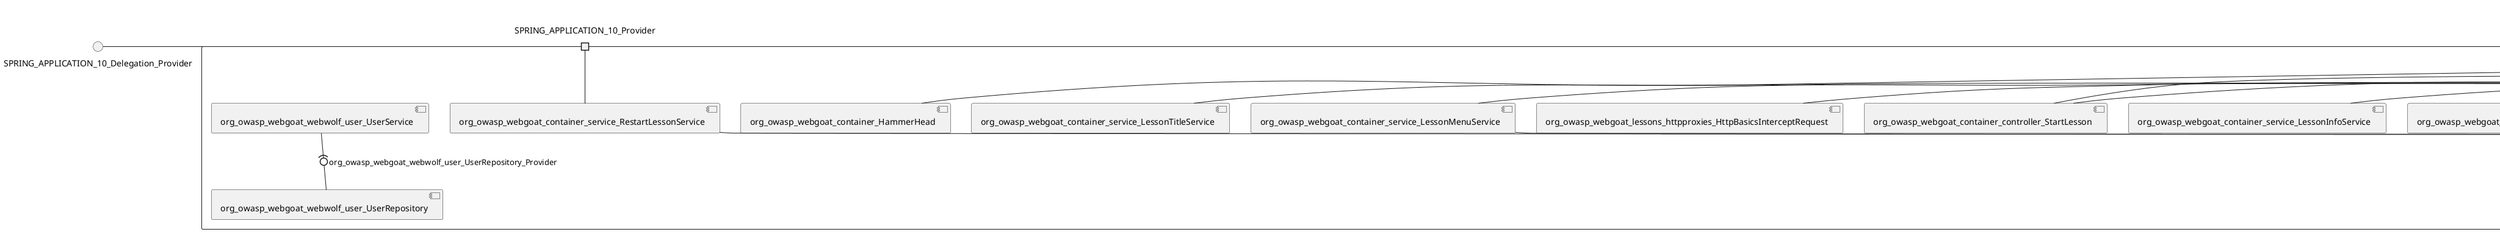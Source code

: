 @startuml
skinparam fixCircleLabelOverlapping true
skinparam componentStyle uml2
() SPRING_APPLICATION_10_Delegation_Provider
() SPRING_APPLICATION_11_Delegation_Provider
() SPRING_APPLICATION_12_Delegation_Provider
() SPRING_APPLICATION_13_Delegation_Provider
() SPRING_APPLICATION_14_Delegation_Provider
() SPRING_APPLICATION_15_Delegation_Provider
() SPRING_APPLICATION_16_Delegation_Provider
() SPRING_APPLICATION_2_Delegation_Provider
() SPRING_APPLICATION_3_Delegation_Provider
() SPRING_APPLICATION_4_Delegation_Provider
() SPRING_APPLICATION_5_Delegation_Provider
() SPRING_APPLICATION_6_Delegation_Provider
() SPRING_APPLICATION_7_Delegation_Provider
() SPRING_APPLICATION_8_Delegation_Provider
() SPRING_APPLICATION_9_Delegation_Provider
() SPRING_APPLICATION_BypassRestrictions_FieldRestrictions_POST_Delegation_Provider
() SPRING_APPLICATION_BypassRestrictions_frontendValidation_POST_Delegation_Provider
() SPRING_APPLICATION_ChromeDevTools_dummy_POST_Delegation_Provider
() SPRING_APPLICATION_ChromeDevTools_network_POST_Delegation_Provider
() SPRING_APPLICATION_CrossSiteScriptingStored_stored_xss_POST_Delegation_Provider
() SPRING_APPLICATION_CrossSiteScriptingStored_stored_xss_follow_up_POST_Delegation_Provider
() SPRING_APPLICATION_CrossSiteScripting_attack1_POST_Delegation_Provider
() SPRING_APPLICATION_CrossSiteScripting_attack3_POST_Delegation_Provider
() SPRING_APPLICATION_CrossSiteScripting_attack4_POST_Delegation_Provider
() SPRING_APPLICATION_CrossSiteScripting_attack5a_GET_Delegation_Provider
() SPRING_APPLICATION_CrossSiteScripting_attack6a_POST_Delegation_Provider
() SPRING_APPLICATION_CrossSiteScripting_dom_follow_up_POST_Delegation_Provider
() SPRING_APPLICATION_CrossSiteScripting_phone_home_xss_POST_Delegation_Provider
() SPRING_APPLICATION_CrossSiteScripting_quiz_GET_POST_Delegation_Provider
() SPRING_APPLICATION_Delegation_Provider
() SPRING_APPLICATION_GET_10_Delegation_Provider
() SPRING_APPLICATION_GET_11_Delegation_Provider
() SPRING_APPLICATION_GET_2_Delegation_Provider
() SPRING_APPLICATION_GET_3_Delegation_Provider
() SPRING_APPLICATION_GET_4_Delegation_Provider
() SPRING_APPLICATION_GET_5_Delegation_Provider
() SPRING_APPLICATION_GET_6_Delegation_Provider
() SPRING_APPLICATION_GET_7_Delegation_Provider
() SPRING_APPLICATION_GET_8_Delegation_Provider
() SPRING_APPLICATION_GET_9_Delegation_Provider
() SPRING_APPLICATION_GET_Delegation_Provider
() SPRING_APPLICATION_HtmlTampering_task_POST_Delegation_Provider
() SPRING_APPLICATION_HttpBasics_attack1_POST_Delegation_Provider
() SPRING_APPLICATION_HttpBasics_attack2_POST_Delegation_Provider
() SPRING_APPLICATION_IDOR_diff_attributes_POST_Delegation_Provider
() SPRING_APPLICATION_IDOR_login_POST_Delegation_Provider
() SPRING_APPLICATION_IDOR_profile_alt_path_POST_Delegation_Provider
() SPRING_APPLICATION_InsecureDeserialization_task_POST_Delegation_Provider
() SPRING_APPLICATION_InsecureLogin_Delegation_Provider
() SPRING_APPLICATION_JWT_decode_POST_Delegation_Provider
() SPRING_APPLICATION_JWT_jku_Delegation_Provider
() SPRING_APPLICATION_JWT_kid_Delegation_Provider
() SPRING_APPLICATION_JWT_quiz_GET_POST_Delegation_Provider
() SPRING_APPLICATION_JWT_refresh_Delegation_Provider
() SPRING_APPLICATION_JWT_secret_POST_Delegation_Provider
() SPRING_APPLICATION_JWT_votings_Delegation_Provider
() SPRING_APPLICATION_LogSpoofing_log_bleeding_POST_Delegation_Provider
() SPRING_APPLICATION_LogSpoofing_log_spoofing_POST_Delegation_Provider
() SPRING_APPLICATION_POST_10_Delegation_Provider
() SPRING_APPLICATION_POST_11_Delegation_Provider
() SPRING_APPLICATION_POST_12_Delegation_Provider
() SPRING_APPLICATION_POST_13_Delegation_Provider
() SPRING_APPLICATION_POST_14_Delegation_Provider
() SPRING_APPLICATION_POST_15_Delegation_Provider
() SPRING_APPLICATION_POST_16_Delegation_Provider
() SPRING_APPLICATION_POST_17_Delegation_Provider
() SPRING_APPLICATION_POST_18_Delegation_Provider
() SPRING_APPLICATION_POST_2_Delegation_Provider
() SPRING_APPLICATION_POST_3_Delegation_Provider
() SPRING_APPLICATION_POST_4_Delegation_Provider
() SPRING_APPLICATION_POST_5_Delegation_Provider
() SPRING_APPLICATION_POST_6_Delegation_Provider
() SPRING_APPLICATION_POST_7_Delegation_Provider
() SPRING_APPLICATION_POST_8_Delegation_Provider
() SPRING_APPLICATION_POST_9_Delegation_Provider
() SPRING_APPLICATION_POST_Delegation_Provider
() SPRING_APPLICATION_PUT_Delegation_Provider
() SPRING_APPLICATION_PasswordReset_ForgotPassword_create_password_reset_link_POST_Delegation_Provider
() SPRING_APPLICATION_PasswordReset_SecurityQuestions_POST_Delegation_Provider
() SPRING_APPLICATION_PasswordReset_reset_Delegation_Provider
() SPRING_APPLICATION_PasswordReset_simple_mail_reset_POST_Delegation_Provider
() SPRING_APPLICATION_PathTraversal_profile_picture_GET_Delegation_Provider
() SPRING_APPLICATION_PathTraversal_profile_picture_fix_GET_Delegation_Provider
() SPRING_APPLICATION_PathTraversal_profile_upload_POST_Delegation_Provider
() SPRING_APPLICATION_PathTraversal_profile_upload_fix_POST_Delegation_Provider
() SPRING_APPLICATION_PathTraversal_profile_upload_remove_user_input_POST_Delegation_Provider
() SPRING_APPLICATION_PathTraversal_random_POST_Delegation_Provider
() SPRING_APPLICATION_PathTraversal_random_picture_GET_Delegation_Provider
() SPRING_APPLICATION_PathTraversal_zip_slip_Delegation_Provider
() SPRING_APPLICATION_SSRF_task1_POST_Delegation_Provider
() SPRING_APPLICATION_SSRF_task2_POST_Delegation_Provider
() SPRING_APPLICATION_SecurePasswords_assignment_POST_Delegation_Provider
() SPRING_APPLICATION_SqlInjectionAdvanced_attack6a_POST_Delegation_Provider
() SPRING_APPLICATION_SqlInjectionAdvanced_attack6b_POST_Delegation_Provider
() SPRING_APPLICATION_SqlInjectionAdvanced_challenge_Login_POST_Delegation_Provider
() SPRING_APPLICATION_SqlInjectionAdvanced_challenge_PUT_Delegation_Provider
() SPRING_APPLICATION_SqlInjectionAdvanced_quiz_GET_POST_Delegation_Provider
() SPRING_APPLICATION_SqlInjectionMitigations_attack10a_POST_Delegation_Provider
() SPRING_APPLICATION_SqlInjectionMitigations_attack10b_POST_Delegation_Provider
() SPRING_APPLICATION_SqlInjectionMitigations_attack12a_POST_Delegation_Provider
() SPRING_APPLICATION_SqlInjectionMitigations_servers_GET_Delegation_Provider
() SPRING_APPLICATION_SqlInjection_assignment5a_POST_Delegation_Provider
() SPRING_APPLICATION_SqlInjection_assignment5b_POST_Delegation_Provider
() SPRING_APPLICATION_SqlInjection_attack10_POST_Delegation_Provider
() SPRING_APPLICATION_SqlInjection_attack2_POST_Delegation_Provider
() SPRING_APPLICATION_SqlInjection_attack3_POST_Delegation_Provider
() SPRING_APPLICATION_SqlInjection_attack4_POST_Delegation_Provider
() SPRING_APPLICATION_SqlInjection_attack5_POST_Delegation_Provider
() SPRING_APPLICATION_SqlInjection_attack8_POST_Delegation_Provider
() SPRING_APPLICATION_SqlInjection_attack9_POST_Delegation_Provider
() SPRING_APPLICATION_SqlOnlyInputValidationOnKeywords_attack_POST_Delegation_Provider
() SPRING_APPLICATION_SqlOnlyInputValidation_attack_POST_Delegation_Provider
() SPRING_APPLICATION_VulnerableComponents_attack1_POST_Delegation_Provider
() SPRING_APPLICATION_WebWolf_GET_Delegation_Provider
() SPRING_APPLICATION_WebWolf_landing_Delegation_Provider
() SPRING_APPLICATION_WebWolf_mail_Delegation_Provider
() SPRING_APPLICATION_challenge_1_POST_Delegation_Provider
() SPRING_APPLICATION_challenge_5_POST_Delegation_Provider
() SPRING_APPLICATION_challenge_7_Delegation_Provider
() SPRING_APPLICATION_challenge_8_Delegation_Provider
() SPRING_APPLICATION_challenge_logo_Delegation_Provider
() SPRING_APPLICATION_cia_quiz_GET_POST_Delegation_Provider
() SPRING_APPLICATION_clientSideFiltering_attack1_POST_Delegation_Provider
() SPRING_APPLICATION_clientSideFiltering_challenge_store_coupons_GET_Delegation_Provider
() SPRING_APPLICATION_clientSideFiltering_getItForFree_POST_Delegation_Provider
() SPRING_APPLICATION_clientSideFiltering_salaries_GET_Delegation_Provider
() SPRING_APPLICATION_crypto_encoding_basic_auth_POST_Delegation_Provider
() SPRING_APPLICATION_crypto_encoding_xor_POST_Delegation_Provider
() SPRING_APPLICATION_crypto_hashing_POST_Delegation_Provider
() SPRING_APPLICATION_crypto_secure_defaults_POST_Delegation_Provider
() SPRING_APPLICATION_crypto_signing_verify_POST_Delegation_Provider
() SPRING_APPLICATION_csrf_feedback_message_POST_Delegation_Provider
() SPRING_APPLICATION_csrf_review_POST_Delegation_Provider
() SPRING_APPLICATION_files_GET_Delegation_Provider
() SPRING_APPLICATION_fileupload_POST_Delegation_Provider
() SPRING_APPLICATION_jwt_Delegation_Provider
() SPRING_APPLICATION_landing_Delegation_Provider
() SPRING_APPLICATION_lesson_template_Delegation_Provider
() SPRING_APPLICATION_login_oauth_mvc_GET_Delegation_Provider
() SPRING_APPLICATION_mail_DELETE_GET_POST_Delegation_Provider
() SPRING_APPLICATION_register_mvc_POST_Delegation_Provider
() SPRING_APPLICATION_registration_GET_Delegation_Provider
() SPRING_APPLICATION_requests_GET_Delegation_Provider
() SPRING_APPLICATION_scoreboard_data_GET_Delegation_Provider
() SPRING_APPLICATION_server_directory_GET_Delegation_Provider
() SPRING_APPLICATION_service_debug_labels_mvc_Delegation_Provider
() SPRING_APPLICATION_service_lessonoverview_mvc_Delegation_Provider
() SPRING_APPLICATION_xxe_comments_GET_Delegation_Provider
rectangle System {
[org_owasp_webgoat_container_HammerHead] [[webgoat-webgoat.repository#_HJE6WAEXEe-o2Id5Z374_Q]]
[org_owasp_webgoat_container_WebWolfRedirect] [[webgoat-webgoat.repository#_HJE6WAEXEe-o2Id5Z374_Q]]
[org_owasp_webgoat_container_controller_StartLesson] [[webgoat-webgoat.repository#_HJE6WAEXEe-o2Id5Z374_Q]]
[org_owasp_webgoat_container_controller_Welcome] [[webgoat-webgoat.repository#_HJE6WAEXEe-o2Id5Z374_Q]]
[org_owasp_webgoat_container_i18n_PluginMessages_Provider] [[webgoat-webgoat.repository#_HJE6WAEXEe-o2Id5Z374_Q]]
[org_owasp_webgoat_container_service_EnvironmentService] [[webgoat-webgoat.repository#_HJE6WAEXEe-o2Id5Z374_Q]]
[org_owasp_webgoat_container_service_HintService] [[webgoat-webgoat.repository#_HJE6WAEXEe-o2Id5Z374_Q]]
[org_owasp_webgoat_container_service_LabelDebugService] [[webgoat-webgoat.repository#_HJE6WAEXEe-o2Id5Z374_Q]]
[org_owasp_webgoat_container_service_LabelService] [[webgoat-webgoat.repository#_HJE6WAEXEe-o2Id5Z374_Q]]
[org_owasp_webgoat_container_service_LessonInfoService] [[webgoat-webgoat.repository#_HJE6WAEXEe-o2Id5Z374_Q]]
[org_owasp_webgoat_container_service_LessonMenuService] [[webgoat-webgoat.repository#_HJE6WAEXEe-o2Id5Z374_Q]]
[org_owasp_webgoat_container_service_LessonProgressService] [[webgoat-webgoat.repository#_HJE6WAEXEe-o2Id5Z374_Q]]
[org_owasp_webgoat_container_service_LessonTitleService] [[webgoat-webgoat.repository#_HJE6WAEXEe-o2Id5Z374_Q]]
[org_owasp_webgoat_container_service_ReportCardService] [[webgoat-webgoat.repository#_HJE6WAEXEe-o2Id5Z374_Q]]
[org_owasp_webgoat_container_service_RestartLessonService] [[webgoat-webgoat.repository#_HJE6WAEXEe-o2Id5Z374_Q]]
[org_owasp_webgoat_container_service_SessionService] [[webgoat-webgoat.repository#_HJE6WAEXEe-o2Id5Z374_Q]]
[org_owasp_webgoat_container_session_UserSessionData_Provider] [[webgoat-webgoat.repository#_HJE6WAEXEe-o2Id5Z374_Q]]
[org_owasp_webgoat_container_session_WebSession_Provider] [[webgoat-webgoat.repository#_HJE6WAEXEe-o2Id5Z374_Q]]
[org_owasp_webgoat_container_users_RegistrationController] [[webgoat-webgoat.repository#_HJE6WAEXEe-o2Id5Z374_Q]]
[org_owasp_webgoat_container_users_Scoreboard] [[webgoat-webgoat.repository#_HJE6WAEXEe-o2Id5Z374_Q]]
[org_owasp_webgoat_container_users_UserRepository] [[webgoat-webgoat.repository#_HJE6WAEXEe-o2Id5Z374_Q]]
[org_owasp_webgoat_container_users_UserService] [[webgoat-webgoat.repository#_HJE6WAEXEe-o2Id5Z374_Q]]
[org_owasp_webgoat_container_users_UserTrackerRepository] [[webgoat-webgoat.repository#_HJE6WAEXEe-o2Id5Z374_Q]]
[org_owasp_webgoat_lessons_authbypass_VerifyAccount] [[webgoat-webgoat.repository#_HJE6WAEXEe-o2Id5Z374_Q]]
[org_owasp_webgoat_lessons_bypassrestrictions_BypassRestrictionsFieldRestrictions] [[webgoat-webgoat.repository#_HJE6WAEXEe-o2Id5Z374_Q]]
[org_owasp_webgoat_lessons_bypassrestrictions_BypassRestrictionsFrontendValidation] [[webgoat-webgoat.repository#_HJE6WAEXEe-o2Id5Z374_Q]]
[org_owasp_webgoat_lessons_challenges_FlagController] [[webgoat-webgoat.repository#_HJE6WAEXEe-o2Id5Z374_Q]]
[org_owasp_webgoat_lessons_challenges_challenge1_Assignment1] [[webgoat-webgoat.repository#_HJE6WAEXEe-o2Id5Z374_Q]]
[org_owasp_webgoat_lessons_challenges_challenge1_ImageServlet] [[webgoat-webgoat.repository#_HJE6WAEXEe-o2Id5Z374_Q]]
[org_owasp_webgoat_lessons_challenges_challenge5_Assignment5] [[webgoat-webgoat.repository#_HJE6WAEXEe-o2Id5Z374_Q]]
[org_owasp_webgoat_lessons_challenges_challenge7_Assignment7] [[webgoat-webgoat.repository#_HJE6WAEXEe-o2Id5Z374_Q]]
[org_owasp_webgoat_lessons_challenges_challenge8_Assignment8] [[webgoat-webgoat.repository#_HJE6WAEXEe-o2Id5Z374_Q]]
[org_owasp_webgoat_lessons_chromedevtools_NetworkDummy] [[webgoat-webgoat.repository#_HJE6WAEXEe-o2Id5Z374_Q]]
[org_owasp_webgoat_lessons_chromedevtools_NetworkLesson] [[webgoat-webgoat.repository#_HJE6WAEXEe-o2Id5Z374_Q]]
[org_owasp_webgoat_lessons_cia_CIAQuiz] [[webgoat-webgoat.repository#_HJE6WAEXEe-o2Id5Z374_Q]]
[org_owasp_webgoat_lessons_clientsidefiltering_ClientSideFilteringAssignment] [[webgoat-webgoat.repository#_HJE6WAEXEe-o2Id5Z374_Q]]
[org_owasp_webgoat_lessons_clientsidefiltering_ClientSideFilteringFreeAssignment] [[webgoat-webgoat.repository#_HJE6WAEXEe-o2Id5Z374_Q]]
[org_owasp_webgoat_lessons_clientsidefiltering_Salaries] [[webgoat-webgoat.repository#_HJE6WAEXEe-o2Id5Z374_Q]]
[org_owasp_webgoat_lessons_clientsidefiltering_ShopEndpoint] [[webgoat-webgoat.repository#_HJE6WAEXEe-o2Id5Z374_Q]]
[org_owasp_webgoat_lessons_cryptography_EncodingAssignment] [[webgoat-webgoat.repository#_HJE6WAEXEe-o2Id5Z374_Q]]
[org_owasp_webgoat_lessons_cryptography_HashingAssignment] [[webgoat-webgoat.repository#_HJE6WAEXEe-o2Id5Z374_Q]]
[org_owasp_webgoat_lessons_cryptography_SecureDefaultsAssignment] [[webgoat-webgoat.repository#_HJE6WAEXEe-o2Id5Z374_Q]]
[org_owasp_webgoat_lessons_cryptography_SigningAssignment] [[webgoat-webgoat.repository#_HJE6WAEXEe-o2Id5Z374_Q]]
[org_owasp_webgoat_lessons_cryptography_XOREncodingAssignment] [[webgoat-webgoat.repository#_HJE6WAEXEe-o2Id5Z374_Q]]
[org_owasp_webgoat_lessons_csrf_CSRFConfirmFlag1] [[webgoat-webgoat.repository#_HJE6WAEXEe-o2Id5Z374_Q]]
[org_owasp_webgoat_lessons_csrf_CSRFFeedback] [[webgoat-webgoat.repository#_HJE6WAEXEe-o2Id5Z374_Q]]
[org_owasp_webgoat_lessons_csrf_CSRFGetFlag] [[webgoat-webgoat.repository#_HJE6WAEXEe-o2Id5Z374_Q]]
[org_owasp_webgoat_lessons_csrf_CSRFLogin] [[webgoat-webgoat.repository#_HJE6WAEXEe-o2Id5Z374_Q]]
[org_owasp_webgoat_lessons_csrf_ForgedReviews] [[webgoat-webgoat.repository#_HJE6WAEXEe-o2Id5Z374_Q]]
[org_owasp_webgoat_lessons_csrf_ObjectMapper_Provider] [[webgoat-webgoat.repository#_HJE6WAEXEe-o2Id5Z374_Q]]
[org_owasp_webgoat_lessons_deserialization_InsecureDeserializationTask] [[webgoat-webgoat.repository#_HJE6WAEXEe-o2Id5Z374_Q]]
[org_owasp_webgoat_lessons_hijacksession_HijackSessionAssignment] [[webgoat-webgoat.repository#_HJE6WAEXEe-o2Id5Z374_Q]]
[org_owasp_webgoat_lessons_hijacksession_cas_HijackSessionAuthenticationProvider] [[webgoat-webgoat.repository#_HJE6WAEXEe-o2Id5Z374_Q]]
[org_owasp_webgoat_lessons_htmltampering_HtmlTamperingTask] [[webgoat-webgoat.repository#_HJE6WAEXEe-o2Id5Z374_Q]]
[org_owasp_webgoat_lessons_httpbasics_HttpBasicsLesson] [[webgoat-webgoat.repository#_HJE6WAEXEe-o2Id5Z374_Q]]
[org_owasp_webgoat_lessons_httpbasics_HttpBasicsQuiz] [[webgoat-webgoat.repository#_HJE6WAEXEe-o2Id5Z374_Q]]
[org_owasp_webgoat_lessons_httpproxies_HttpBasicsInterceptRequest] [[webgoat-webgoat.repository#_HJE6WAEXEe-o2Id5Z374_Q]]
[org_owasp_webgoat_lessons_idor_IDORDiffAttributes] [[webgoat-webgoat.repository#_HJE6WAEXEe-o2Id5Z374_Q]]
[org_owasp_webgoat_lessons_idor_IDOREditOtherProfile] [[webgoat-webgoat.repository#_HJE6WAEXEe-o2Id5Z374_Q]]
[org_owasp_webgoat_lessons_idor_IDORLogin] [[webgoat-webgoat.repository#_HJE6WAEXEe-o2Id5Z374_Q]]
[org_owasp_webgoat_lessons_idor_IDORViewOtherProfile] [[webgoat-webgoat.repository#_HJE6WAEXEe-o2Id5Z374_Q]]
[org_owasp_webgoat_lessons_idor_IDORViewOwnProfile] [[webgoat-webgoat.repository#_HJE6WAEXEe-o2Id5Z374_Q]]
[org_owasp_webgoat_lessons_idor_IDORViewOwnProfileAltUrl] [[webgoat-webgoat.repository#_HJE6WAEXEe-o2Id5Z374_Q]]
[org_owasp_webgoat_lessons_insecurelogin_InsecureLoginTask] [[webgoat-webgoat.repository#_HJE6WAEXEe-o2Id5Z374_Q]]
[org_owasp_webgoat_lessons_jwt_JWTDecodeEndpoint] [[webgoat-webgoat.repository#_HJE6WAEXEe-o2Id5Z374_Q]]
[org_owasp_webgoat_lessons_jwt_JWTQuiz] [[webgoat-webgoat.repository#_HJE6WAEXEe-o2Id5Z374_Q]]
[org_owasp_webgoat_lessons_jwt_JWTRefreshEndpoint] [[webgoat-webgoat.repository#_HJE6WAEXEe-o2Id5Z374_Q]]
[org_owasp_webgoat_lessons_jwt_JWTSecretKeyEndpoint] [[webgoat-webgoat.repository#_HJE6WAEXEe-o2Id5Z374_Q]]
[org_owasp_webgoat_lessons_jwt_JWTVotesEndpoint] [[webgoat-webgoat.repository#_HJE6WAEXEe-o2Id5Z374_Q]]
[org_owasp_webgoat_lessons_jwt_claimmisuse_JWTHeaderJKUEndpoint] [[webgoat-webgoat.repository#_HJE6WAEXEe-o2Id5Z374_Q]]
[org_owasp_webgoat_lessons_jwt_claimmisuse_JWTHeaderKIDEndpoint] [[webgoat-webgoat.repository#_HJE6WAEXEe-o2Id5Z374_Q]]
[org_owasp_webgoat_lessons_lessontemplate_SampleAttack] [[webgoat-webgoat.repository#_HJE6WAEXEe-o2Id5Z374_Q]]
[org_owasp_webgoat_lessons_logging_LogBleedingTask] [[webgoat-webgoat.repository#_HJE6WAEXEe-o2Id5Z374_Q]]
[org_owasp_webgoat_lessons_logging_LogSpoofingTask] [[webgoat-webgoat.repository#_HJE6WAEXEe-o2Id5Z374_Q]]
[org_owasp_webgoat_lessons_missingac_MissingFunctionACHiddenMenus] [[webgoat-webgoat.repository#_HJE6WAEXEe-o2Id5Z374_Q]]
[org_owasp_webgoat_lessons_missingac_MissingFunctionACUsers] [[webgoat-webgoat.repository#_HJE6WAEXEe-o2Id5Z374_Q]]
[org_owasp_webgoat_lessons_missingac_MissingFunctionACYourHash] [[webgoat-webgoat.repository#_HJE6WAEXEe-o2Id5Z374_Q]]
[org_owasp_webgoat_lessons_missingac_MissingFunctionACYourHashAdmin] [[webgoat-webgoat.repository#_HJE6WAEXEe-o2Id5Z374_Q]]
[org_owasp_webgoat_lessons_passwordreset_QuestionsAssignment] [[webgoat-webgoat.repository#_HJE6WAEXEe-o2Id5Z374_Q]]
[org_owasp_webgoat_lessons_passwordreset_ResetLinkAssignment] [[webgoat-webgoat.repository#_HJE6WAEXEe-o2Id5Z374_Q]]
[org_owasp_webgoat_lessons_passwordreset_ResetLinkAssignmentForgotPassword] [[webgoat-webgoat.repository#_HJE6WAEXEe-o2Id5Z374_Q]]
[org_owasp_webgoat_lessons_passwordreset_SecurityQuestionAssignment] [[webgoat-webgoat.repository#_HJE6WAEXEe-o2Id5Z374_Q]]
[org_owasp_webgoat_lessons_passwordreset_SimpleMailAssignment] [[webgoat-webgoat.repository#_HJE6WAEXEe-o2Id5Z374_Q]]
[org_owasp_webgoat_lessons_passwordreset_TriedQuestions] [[webgoat-webgoat.repository#_HJE6WAEXEe-o2Id5Z374_Q]]
[org_owasp_webgoat_lessons_pathtraversal_ProfileUpload] [[webgoat-webgoat.repository#_HJE6WAEXEe-o2Id5Z374_Q]]
[org_owasp_webgoat_lessons_pathtraversal_ProfileUploadFix] [[webgoat-webgoat.repository#_HJE6WAEXEe-o2Id5Z374_Q]]
[org_owasp_webgoat_lessons_pathtraversal_ProfileUploadRemoveUserInput] [[webgoat-webgoat.repository#_HJE6WAEXEe-o2Id5Z374_Q]]
[org_owasp_webgoat_lessons_pathtraversal_ProfileUploadRetrieval] [[webgoat-webgoat.repository#_HJE6WAEXEe-o2Id5Z374_Q]]
[org_owasp_webgoat_lessons_pathtraversal_ProfileZipSlip] [[webgoat-webgoat.repository#_HJE6WAEXEe-o2Id5Z374_Q]]
[org_owasp_webgoat_lessons_securepasswords_SecurePasswordsAssignment] [[webgoat-webgoat.repository#_HJE6WAEXEe-o2Id5Z374_Q]]
[org_owasp_webgoat_lessons_spoofcookie_SpoofCookieAssignment] [[webgoat-webgoat.repository#_HJE6WAEXEe-o2Id5Z374_Q]]
[org_owasp_webgoat_lessons_sqlinjection_advanced_SqlInjectionChallenge] [[webgoat-webgoat.repository#_HJE6WAEXEe-o2Id5Z374_Q]]
[org_owasp_webgoat_lessons_sqlinjection_advanced_SqlInjectionChallengeLogin] [[webgoat-webgoat.repository#_HJE6WAEXEe-o2Id5Z374_Q]]
[org_owasp_webgoat_lessons_sqlinjection_advanced_SqlInjectionLesson6a] [[webgoat-webgoat.repository#_HJE6WAEXEe-o2Id5Z374_Q]]
[org_owasp_webgoat_lessons_sqlinjection_advanced_SqlInjectionLesson6b] [[webgoat-webgoat.repository#_HJE6WAEXEe-o2Id5Z374_Q]]
[org_owasp_webgoat_lessons_sqlinjection_advanced_SqlInjectionQuiz] [[webgoat-webgoat.repository#_HJE6WAEXEe-o2Id5Z374_Q]]
[org_owasp_webgoat_lessons_sqlinjection_introduction_SqlInjectionLesson10] [[webgoat-webgoat.repository#_HJE6WAEXEe-o2Id5Z374_Q]]
[org_owasp_webgoat_lessons_sqlinjection_introduction_SqlInjectionLesson2] [[webgoat-webgoat.repository#_HJE6WAEXEe-o2Id5Z374_Q]]
[org_owasp_webgoat_lessons_sqlinjection_introduction_SqlInjectionLesson3] [[webgoat-webgoat.repository#_HJE6WAEXEe-o2Id5Z374_Q]]
[org_owasp_webgoat_lessons_sqlinjection_introduction_SqlInjectionLesson4] [[webgoat-webgoat.repository#_HJE6WAEXEe-o2Id5Z374_Q]]
[org_owasp_webgoat_lessons_sqlinjection_introduction_SqlInjectionLesson5] [[webgoat-webgoat.repository#_HJE6WAEXEe-o2Id5Z374_Q]]
[org_owasp_webgoat_lessons_sqlinjection_introduction_SqlInjectionLesson5a] [[webgoat-webgoat.repository#_HJE6WAEXEe-o2Id5Z374_Q]]
[org_owasp_webgoat_lessons_sqlinjection_introduction_SqlInjectionLesson5b] [[webgoat-webgoat.repository#_HJE6WAEXEe-o2Id5Z374_Q]]
[org_owasp_webgoat_lessons_sqlinjection_introduction_SqlInjectionLesson8] [[webgoat-webgoat.repository#_HJE6WAEXEe-o2Id5Z374_Q]]
[org_owasp_webgoat_lessons_sqlinjection_introduction_SqlInjectionLesson9] [[webgoat-webgoat.repository#_HJE6WAEXEe-o2Id5Z374_Q]]
[org_owasp_webgoat_lessons_sqlinjection_mitigation_Servers] [[webgoat-webgoat.repository#_HJE6WAEXEe-o2Id5Z374_Q]]
[org_owasp_webgoat_lessons_sqlinjection_mitigation_SqlInjectionLesson10a] [[webgoat-webgoat.repository#_HJE6WAEXEe-o2Id5Z374_Q]]
[org_owasp_webgoat_lessons_sqlinjection_mitigation_SqlInjectionLesson10b] [[webgoat-webgoat.repository#_HJE6WAEXEe-o2Id5Z374_Q]]
[org_owasp_webgoat_lessons_sqlinjection_mitigation_SqlInjectionLesson13] [[webgoat-webgoat.repository#_HJE6WAEXEe-o2Id5Z374_Q]]
[org_owasp_webgoat_lessons_sqlinjection_mitigation_SqlOnlyInputValidation] [[webgoat-webgoat.repository#_HJE6WAEXEe-o2Id5Z374_Q]]
[org_owasp_webgoat_lessons_sqlinjection_mitigation_SqlOnlyInputValidationOnKeywords] [[webgoat-webgoat.repository#_HJE6WAEXEe-o2Id5Z374_Q]]
[org_owasp_webgoat_lessons_ssrf_SSRFTask1] [[webgoat-webgoat.repository#_HJE6WAEXEe-o2Id5Z374_Q]]
[org_owasp_webgoat_lessons_ssrf_SSRFTask2] [[webgoat-webgoat.repository#_HJE6WAEXEe-o2Id5Z374_Q]]
[org_owasp_webgoat_lessons_vulnerablecomponents_VulnerableComponentsLesson] [[webgoat-webgoat.repository#_HJE6WAEXEe-o2Id5Z374_Q]]
[org_owasp_webgoat_lessons_webwolfintroduction_LandingAssignment] [[webgoat-webgoat.repository#_HJE6WAEXEe-o2Id5Z374_Q]]
[org_owasp_webgoat_lessons_webwolfintroduction_MailAssignment] [[webgoat-webgoat.repository#_HJE6WAEXEe-o2Id5Z374_Q]]
[org_owasp_webgoat_lessons_xss_CrossSiteScriptingLesson1] [[webgoat-webgoat.repository#_HJE6WAEXEe-o2Id5Z374_Q]]
[org_owasp_webgoat_lessons_xss_CrossSiteScriptingLesson3] [[webgoat-webgoat.repository#_HJE6WAEXEe-o2Id5Z374_Q]]
[org_owasp_webgoat_lessons_xss_CrossSiteScriptingLesson4] [[webgoat-webgoat.repository#_HJE6WAEXEe-o2Id5Z374_Q]]
[org_owasp_webgoat_lessons_xss_CrossSiteScriptingLesson5a] [[webgoat-webgoat.repository#_HJE6WAEXEe-o2Id5Z374_Q]]
[org_owasp_webgoat_lessons_xss_CrossSiteScriptingLesson6a] [[webgoat-webgoat.repository#_HJE6WAEXEe-o2Id5Z374_Q]]
[org_owasp_webgoat_lessons_xss_CrossSiteScriptingQuiz] [[webgoat-webgoat.repository#_HJE6WAEXEe-o2Id5Z374_Q]]
[org_owasp_webgoat_lessons_xss_DOMCrossSiteScripting] [[webgoat-webgoat.repository#_HJE6WAEXEe-o2Id5Z374_Q]]
[org_owasp_webgoat_lessons_xss_DOMCrossSiteScriptingVerifier] [[webgoat-webgoat.repository#_HJE6WAEXEe-o2Id5Z374_Q]]
[org_owasp_webgoat_lessons_xss_stored_StoredCrossSiteScriptingVerifier] [[webgoat-webgoat.repository#_HJE6WAEXEe-o2Id5Z374_Q]]
[org_owasp_webgoat_lessons_xss_stored_StoredXssComments] [[webgoat-webgoat.repository#_HJE6WAEXEe-o2Id5Z374_Q]]
[org_owasp_webgoat_lessons_xxe_BlindSendFileAssignment] [[webgoat-webgoat.repository#_HJE6WAEXEe-o2Id5Z374_Q]]
[org_owasp_webgoat_lessons_xxe_CommentsCache] [[webgoat-webgoat.repository#_HJE6WAEXEe-o2Id5Z374_Q]]
[org_owasp_webgoat_lessons_xxe_CommentsEndpoint] [[webgoat-webgoat.repository#_HJE6WAEXEe-o2Id5Z374_Q]]
[org_owasp_webgoat_lessons_xxe_ContentTypeAssignment] [[webgoat-webgoat.repository#_HJE6WAEXEe-o2Id5Z374_Q]]
[org_owasp_webgoat_lessons_xxe_SimpleXXE] [[webgoat-webgoat.repository#_HJE6WAEXEe-o2Id5Z374_Q]]
[org_owasp_webgoat_webwolf_FileServer] [[webgoat-webgoat.repository#_HJE6WAEXEe-o2Id5Z374_Q]]
[org_owasp_webgoat_webwolf_jwt_JWTController] [[webgoat-webgoat.repository#_HJE6WAEXEe-o2Id5Z374_Q]]
[org_owasp_webgoat_webwolf_mailbox_MailboxController] [[webgoat-webgoat.repository#_HJE6WAEXEe-o2Id5Z374_Q]]
[org_owasp_webgoat_webwolf_mailbox_MailboxRepository] [[webgoat-webgoat.repository#_HJE6WAEXEe-o2Id5Z374_Q]]
[org_owasp_webgoat_webwolf_requests_LandingPage] [[webgoat-webgoat.repository#_HJE6WAEXEe-o2Id5Z374_Q]]
[org_owasp_webgoat_webwolf_requests_Requests] [[webgoat-webgoat.repository#_HJE6WAEXEe-o2Id5Z374_Q]]
[org_owasp_webgoat_webwolf_user_UserRepository] [[webgoat-webgoat.repository#_HJE6WAEXEe-o2Id5Z374_Q]]
[org_owasp_webgoat_webwolf_user_UserService] [[webgoat-webgoat.repository#_HJE6WAEXEe-o2Id5Z374_Q]]
port SPRING_APPLICATION_10_Provider
SPRING_APPLICATION_10_Delegation_Provider - SPRING_APPLICATION_10_Provider
SPRING_APPLICATION_10_Provider - [org_owasp_webgoat_container_service_RestartLessonService]
port SPRING_APPLICATION_11_Provider
SPRING_APPLICATION_11_Delegation_Provider - SPRING_APPLICATION_11_Provider
SPRING_APPLICATION_11_Provider - [org_owasp_webgoat_lessons_cryptography_HashingAssignment]
port SPRING_APPLICATION_12_Provider
SPRING_APPLICATION_12_Delegation_Provider - SPRING_APPLICATION_12_Provider
SPRING_APPLICATION_12_Provider - [org_owasp_webgoat_lessons_xxe_SimpleXXE]
port SPRING_APPLICATION_13_Provider
SPRING_APPLICATION_13_Delegation_Provider - SPRING_APPLICATION_13_Provider
SPRING_APPLICATION_13_Provider - [org_owasp_webgoat_container_HammerHead]
port SPRING_APPLICATION_14_Provider
SPRING_APPLICATION_14_Delegation_Provider - SPRING_APPLICATION_14_Provider
SPRING_APPLICATION_14_Provider - [org_owasp_webgoat_container_service_LessonTitleService]
port SPRING_APPLICATION_15_Provider
SPRING_APPLICATION_15_Delegation_Provider - SPRING_APPLICATION_15_Provider
SPRING_APPLICATION_15_Provider - [org_owasp_webgoat_container_controller_StartLesson]
port SPRING_APPLICATION_16_Provider
SPRING_APPLICATION_16_Delegation_Provider - SPRING_APPLICATION_16_Provider
SPRING_APPLICATION_16_Provider - [org_owasp_webgoat_container_service_LessonMenuService]
port SPRING_APPLICATION_2_Provider
SPRING_APPLICATION_2_Delegation_Provider - SPRING_APPLICATION_2_Provider
SPRING_APPLICATION_2_Provider - [org_owasp_webgoat_lessons_httpproxies_HttpBasicsInterceptRequest]
port SPRING_APPLICATION_3_Provider
SPRING_APPLICATION_3_Delegation_Provider - SPRING_APPLICATION_3_Provider
SPRING_APPLICATION_3_Provider - [org_owasp_webgoat_container_service_LabelDebugService]
port SPRING_APPLICATION_4_Provider
SPRING_APPLICATION_4_Delegation_Provider - SPRING_APPLICATION_4_Provider
SPRING_APPLICATION_4_Provider - [org_owasp_webgoat_container_controller_StartLesson]
port SPRING_APPLICATION_5_Provider
SPRING_APPLICATION_5_Delegation_Provider - SPRING_APPLICATION_5_Provider
SPRING_APPLICATION_5_Provider - [org_owasp_webgoat_webwolf_FileServer]
port SPRING_APPLICATION_6_Provider
SPRING_APPLICATION_6_Delegation_Provider - SPRING_APPLICATION_6_Provider
SPRING_APPLICATION_6_Provider - [org_owasp_webgoat_container_service_LessonInfoService]
port SPRING_APPLICATION_7_Provider
SPRING_APPLICATION_7_Delegation_Provider - SPRING_APPLICATION_7_Provider
SPRING_APPLICATION_7_Provider - [org_owasp_webgoat_container_service_SessionService]
port SPRING_APPLICATION_8_Provider
SPRING_APPLICATION_8_Delegation_Provider - SPRING_APPLICATION_8_Provider
SPRING_APPLICATION_8_Provider - [org_owasp_webgoat_lessons_cryptography_HashingAssignment]
port SPRING_APPLICATION_9_Provider
SPRING_APPLICATION_9_Delegation_Provider - SPRING_APPLICATION_9_Provider
SPRING_APPLICATION_9_Provider - [org_owasp_webgoat_lessons_jwt_JWTSecretKeyEndpoint]
port SPRING_APPLICATION_BypassRestrictions_FieldRestrictions_POST_Provider
SPRING_APPLICATION_BypassRestrictions_FieldRestrictions_POST_Delegation_Provider - SPRING_APPLICATION_BypassRestrictions_FieldRestrictions_POST_Provider
SPRING_APPLICATION_BypassRestrictions_FieldRestrictions_POST_Provider - [org_owasp_webgoat_lessons_bypassrestrictions_BypassRestrictionsFieldRestrictions]
port SPRING_APPLICATION_BypassRestrictions_frontendValidation_POST_Provider
SPRING_APPLICATION_BypassRestrictions_frontendValidation_POST_Delegation_Provider - SPRING_APPLICATION_BypassRestrictions_frontendValidation_POST_Provider
SPRING_APPLICATION_BypassRestrictions_frontendValidation_POST_Provider - [org_owasp_webgoat_lessons_bypassrestrictions_BypassRestrictionsFrontendValidation]
port SPRING_APPLICATION_ChromeDevTools_dummy_POST_Provider
SPRING_APPLICATION_ChromeDevTools_dummy_POST_Delegation_Provider - SPRING_APPLICATION_ChromeDevTools_dummy_POST_Provider
SPRING_APPLICATION_ChromeDevTools_dummy_POST_Provider - [org_owasp_webgoat_lessons_chromedevtools_NetworkDummy]
port SPRING_APPLICATION_ChromeDevTools_network_POST_Provider
SPRING_APPLICATION_ChromeDevTools_network_POST_Delegation_Provider - SPRING_APPLICATION_ChromeDevTools_network_POST_Provider
SPRING_APPLICATION_ChromeDevTools_network_POST_Provider - [org_owasp_webgoat_lessons_chromedevtools_NetworkLesson]
port SPRING_APPLICATION_CrossSiteScriptingStored_stored_xss_POST_Provider
SPRING_APPLICATION_CrossSiteScriptingStored_stored_xss_POST_Delegation_Provider - SPRING_APPLICATION_CrossSiteScriptingStored_stored_xss_POST_Provider
SPRING_APPLICATION_CrossSiteScriptingStored_stored_xss_POST_Provider - [org_owasp_webgoat_lessons_xss_stored_StoredXssComments]
port SPRING_APPLICATION_CrossSiteScriptingStored_stored_xss_follow_up_POST_Provider
SPRING_APPLICATION_CrossSiteScriptingStored_stored_xss_follow_up_POST_Delegation_Provider - SPRING_APPLICATION_CrossSiteScriptingStored_stored_xss_follow_up_POST_Provider
SPRING_APPLICATION_CrossSiteScriptingStored_stored_xss_follow_up_POST_Provider - [org_owasp_webgoat_lessons_xss_stored_StoredCrossSiteScriptingVerifier]
port SPRING_APPLICATION_CrossSiteScripting_attack1_POST_Provider
SPRING_APPLICATION_CrossSiteScripting_attack1_POST_Delegation_Provider - SPRING_APPLICATION_CrossSiteScripting_attack1_POST_Provider
SPRING_APPLICATION_CrossSiteScripting_attack1_POST_Provider - [org_owasp_webgoat_lessons_xss_CrossSiteScriptingLesson1]
port SPRING_APPLICATION_CrossSiteScripting_attack3_POST_Provider
SPRING_APPLICATION_CrossSiteScripting_attack3_POST_Delegation_Provider - SPRING_APPLICATION_CrossSiteScripting_attack3_POST_Provider
SPRING_APPLICATION_CrossSiteScripting_attack3_POST_Provider - [org_owasp_webgoat_lessons_xss_CrossSiteScriptingLesson3]
port SPRING_APPLICATION_CrossSiteScripting_attack4_POST_Provider
SPRING_APPLICATION_CrossSiteScripting_attack4_POST_Delegation_Provider - SPRING_APPLICATION_CrossSiteScripting_attack4_POST_Provider
SPRING_APPLICATION_CrossSiteScripting_attack4_POST_Provider - [org_owasp_webgoat_lessons_xss_CrossSiteScriptingLesson4]
port SPRING_APPLICATION_CrossSiteScripting_attack5a_GET_Provider
SPRING_APPLICATION_CrossSiteScripting_attack5a_GET_Delegation_Provider - SPRING_APPLICATION_CrossSiteScripting_attack5a_GET_Provider
SPRING_APPLICATION_CrossSiteScripting_attack5a_GET_Provider - [org_owasp_webgoat_lessons_xss_CrossSiteScriptingLesson5a]
port SPRING_APPLICATION_CrossSiteScripting_attack6a_POST_Provider
SPRING_APPLICATION_CrossSiteScripting_attack6a_POST_Delegation_Provider - SPRING_APPLICATION_CrossSiteScripting_attack6a_POST_Provider
SPRING_APPLICATION_CrossSiteScripting_attack6a_POST_Provider - [org_owasp_webgoat_lessons_xss_CrossSiteScriptingLesson6a]
port SPRING_APPLICATION_CrossSiteScripting_dom_follow_up_POST_Provider
SPRING_APPLICATION_CrossSiteScripting_dom_follow_up_POST_Delegation_Provider - SPRING_APPLICATION_CrossSiteScripting_dom_follow_up_POST_Provider
SPRING_APPLICATION_CrossSiteScripting_dom_follow_up_POST_Provider - [org_owasp_webgoat_lessons_xss_DOMCrossSiteScriptingVerifier]
port SPRING_APPLICATION_CrossSiteScripting_phone_home_xss_POST_Provider
SPRING_APPLICATION_CrossSiteScripting_phone_home_xss_POST_Delegation_Provider - SPRING_APPLICATION_CrossSiteScripting_phone_home_xss_POST_Provider
SPRING_APPLICATION_CrossSiteScripting_phone_home_xss_POST_Provider - [org_owasp_webgoat_lessons_xss_DOMCrossSiteScripting]
port SPRING_APPLICATION_CrossSiteScripting_quiz_GET_POST_Provider
SPRING_APPLICATION_CrossSiteScripting_quiz_GET_POST_Delegation_Provider - SPRING_APPLICATION_CrossSiteScripting_quiz_GET_POST_Provider
SPRING_APPLICATION_CrossSiteScripting_quiz_GET_POST_Provider - [org_owasp_webgoat_lessons_xss_CrossSiteScriptingQuiz]
port SPRING_APPLICATION_Provider
SPRING_APPLICATION_Delegation_Provider - SPRING_APPLICATION_Provider
SPRING_APPLICATION_Provider - [org_owasp_webgoat_lessons_cryptography_SigningAssignment]
port SPRING_APPLICATION_GET_10_Provider
SPRING_APPLICATION_GET_10_Delegation_Provider - SPRING_APPLICATION_GET_10_Provider
SPRING_APPLICATION_GET_10_Provider - [org_owasp_webgoat_container_service_HintService]
port SPRING_APPLICATION_GET_11_Provider
SPRING_APPLICATION_GET_11_Delegation_Provider - SPRING_APPLICATION_GET_11_Provider
SPRING_APPLICATION_GET_11_Provider - [org_owasp_webgoat_container_service_ReportCardService]
port SPRING_APPLICATION_GET_2_Provider
SPRING_APPLICATION_GET_2_Delegation_Provider - SPRING_APPLICATION_GET_2_Provider
SPRING_APPLICATION_GET_2_Provider - [org_owasp_webgoat_lessons_spoofcookie_SpoofCookieAssignment]
port SPRING_APPLICATION_GET_3_Provider
SPRING_APPLICATION_GET_3_Delegation_Provider - SPRING_APPLICATION_GET_3_Provider
SPRING_APPLICATION_GET_3_Provider - [org_owasp_webgoat_lessons_csrf_ForgedReviews]
port SPRING_APPLICATION_GET_4_Provider
SPRING_APPLICATION_GET_4_Delegation_Provider - SPRING_APPLICATION_GET_4_Provider
SPRING_APPLICATION_GET_4_Provider - [org_owasp_webgoat_lessons_cryptography_EncodingAssignment]
port SPRING_APPLICATION_GET_5_Provider
SPRING_APPLICATION_GET_5_Delegation_Provider - SPRING_APPLICATION_GET_5_Provider
SPRING_APPLICATION_GET_5_Provider - [org_owasp_webgoat_lessons_idor_IDORViewOwnProfile]
port SPRING_APPLICATION_GET_6_Provider
SPRING_APPLICATION_GET_6_Delegation_Provider - SPRING_APPLICATION_GET_6_Provider
SPRING_APPLICATION_GET_6_Provider - [org_owasp_webgoat_container_controller_Welcome]
port SPRING_APPLICATION_GET_7_Provider
SPRING_APPLICATION_GET_7_Delegation_Provider - SPRING_APPLICATION_GET_7_Provider
SPRING_APPLICATION_GET_7_Provider - [org_owasp_webgoat_lessons_idor_IDORViewOtherProfile]
port SPRING_APPLICATION_GET_8_Provider
SPRING_APPLICATION_GET_8_Delegation_Provider - SPRING_APPLICATION_GET_8_Provider
SPRING_APPLICATION_GET_8_Provider - [org_owasp_webgoat_container_service_LabelService]
port SPRING_APPLICATION_GET_9_Provider
SPRING_APPLICATION_GET_9_Delegation_Provider - SPRING_APPLICATION_GET_9_Provider
SPRING_APPLICATION_GET_9_Provider - [org_owasp_webgoat_lessons_xss_stored_StoredXssComments]
port SPRING_APPLICATION_GET_Provider
SPRING_APPLICATION_GET_Delegation_Provider - SPRING_APPLICATION_GET_Provider
SPRING_APPLICATION_GET_Provider - [org_owasp_webgoat_lessons_missingac_MissingFunctionACUsers]
port SPRING_APPLICATION_HtmlTampering_task_POST_Provider
SPRING_APPLICATION_HtmlTampering_task_POST_Delegation_Provider - SPRING_APPLICATION_HtmlTampering_task_POST_Provider
SPRING_APPLICATION_HtmlTampering_task_POST_Provider - [org_owasp_webgoat_lessons_htmltampering_HtmlTamperingTask]
port SPRING_APPLICATION_HttpBasics_attack1_POST_Provider
SPRING_APPLICATION_HttpBasics_attack1_POST_Delegation_Provider - SPRING_APPLICATION_HttpBasics_attack1_POST_Provider
SPRING_APPLICATION_HttpBasics_attack1_POST_Provider - [org_owasp_webgoat_lessons_httpbasics_HttpBasicsLesson]
port SPRING_APPLICATION_HttpBasics_attack2_POST_Provider
SPRING_APPLICATION_HttpBasics_attack2_POST_Delegation_Provider - SPRING_APPLICATION_HttpBasics_attack2_POST_Provider
SPRING_APPLICATION_HttpBasics_attack2_POST_Provider - [org_owasp_webgoat_lessons_httpbasics_HttpBasicsQuiz]
port SPRING_APPLICATION_IDOR_diff_attributes_POST_Provider
SPRING_APPLICATION_IDOR_diff_attributes_POST_Delegation_Provider - SPRING_APPLICATION_IDOR_diff_attributes_POST_Provider
SPRING_APPLICATION_IDOR_diff_attributes_POST_Provider - [org_owasp_webgoat_lessons_idor_IDORDiffAttributes]
port SPRING_APPLICATION_IDOR_login_POST_Provider
SPRING_APPLICATION_IDOR_login_POST_Delegation_Provider - SPRING_APPLICATION_IDOR_login_POST_Provider
SPRING_APPLICATION_IDOR_login_POST_Provider - [org_owasp_webgoat_lessons_idor_IDORLogin]
port SPRING_APPLICATION_IDOR_profile_alt_path_POST_Provider
SPRING_APPLICATION_IDOR_profile_alt_path_POST_Delegation_Provider - SPRING_APPLICATION_IDOR_profile_alt_path_POST_Provider
SPRING_APPLICATION_IDOR_profile_alt_path_POST_Provider - [org_owasp_webgoat_lessons_idor_IDORViewOwnProfileAltUrl]
port SPRING_APPLICATION_InsecureDeserialization_task_POST_Provider
SPRING_APPLICATION_InsecureDeserialization_task_POST_Delegation_Provider - SPRING_APPLICATION_InsecureDeserialization_task_POST_Provider
SPRING_APPLICATION_InsecureDeserialization_task_POST_Provider - [org_owasp_webgoat_lessons_deserialization_InsecureDeserializationTask]
port SPRING_APPLICATION_InsecureLogin_Provider
SPRING_APPLICATION_InsecureLogin_Delegation_Provider - SPRING_APPLICATION_InsecureLogin_Provider
SPRING_APPLICATION_InsecureLogin_Provider - [org_owasp_webgoat_lessons_insecurelogin_InsecureLoginTask]
port SPRING_APPLICATION_JWT_decode_POST_Provider
SPRING_APPLICATION_JWT_decode_POST_Delegation_Provider - SPRING_APPLICATION_JWT_decode_POST_Provider
SPRING_APPLICATION_JWT_decode_POST_Provider - [org_owasp_webgoat_lessons_jwt_JWTDecodeEndpoint]
port SPRING_APPLICATION_JWT_jku_Provider
SPRING_APPLICATION_JWT_jku_Delegation_Provider - SPRING_APPLICATION_JWT_jku_Provider
SPRING_APPLICATION_JWT_jku_Provider - [org_owasp_webgoat_lessons_jwt_claimmisuse_JWTHeaderJKUEndpoint]
port SPRING_APPLICATION_JWT_kid_Provider
SPRING_APPLICATION_JWT_kid_Delegation_Provider - SPRING_APPLICATION_JWT_kid_Provider
SPRING_APPLICATION_JWT_kid_Provider - [org_owasp_webgoat_lessons_jwt_claimmisuse_JWTHeaderKIDEndpoint]
port SPRING_APPLICATION_JWT_quiz_GET_POST_Provider
SPRING_APPLICATION_JWT_quiz_GET_POST_Delegation_Provider - SPRING_APPLICATION_JWT_quiz_GET_POST_Provider
SPRING_APPLICATION_JWT_quiz_GET_POST_Provider - [org_owasp_webgoat_lessons_jwt_JWTQuiz]
port SPRING_APPLICATION_JWT_refresh_Provider
SPRING_APPLICATION_JWT_refresh_Delegation_Provider - SPRING_APPLICATION_JWT_refresh_Provider
SPRING_APPLICATION_JWT_refresh_Provider - [org_owasp_webgoat_lessons_jwt_JWTRefreshEndpoint]
port SPRING_APPLICATION_JWT_secret_POST_Provider
SPRING_APPLICATION_JWT_secret_POST_Delegation_Provider - SPRING_APPLICATION_JWT_secret_POST_Provider
SPRING_APPLICATION_JWT_secret_POST_Provider - [org_owasp_webgoat_lessons_jwt_JWTSecretKeyEndpoint]
port SPRING_APPLICATION_JWT_votings_Provider
SPRING_APPLICATION_JWT_votings_Delegation_Provider - SPRING_APPLICATION_JWT_votings_Provider
SPRING_APPLICATION_JWT_votings_Provider - [org_owasp_webgoat_lessons_jwt_JWTVotesEndpoint]
port SPRING_APPLICATION_LogSpoofing_log_bleeding_POST_Provider
SPRING_APPLICATION_LogSpoofing_log_bleeding_POST_Delegation_Provider - SPRING_APPLICATION_LogSpoofing_log_bleeding_POST_Provider
SPRING_APPLICATION_LogSpoofing_log_bleeding_POST_Provider - [org_owasp_webgoat_lessons_logging_LogBleedingTask]
port SPRING_APPLICATION_LogSpoofing_log_spoofing_POST_Provider
SPRING_APPLICATION_LogSpoofing_log_spoofing_POST_Delegation_Provider - SPRING_APPLICATION_LogSpoofing_log_spoofing_POST_Provider
SPRING_APPLICATION_LogSpoofing_log_spoofing_POST_Provider - [org_owasp_webgoat_lessons_logging_LogSpoofingTask]
port SPRING_APPLICATION_POST_10_Provider
SPRING_APPLICATION_POST_10_Delegation_Provider - SPRING_APPLICATION_POST_10_Provider
SPRING_APPLICATION_POST_10_Provider - [org_owasp_webgoat_lessons_missingac_MissingFunctionACUsers]
port SPRING_APPLICATION_POST_11_Provider
SPRING_APPLICATION_POST_11_Delegation_Provider - SPRING_APPLICATION_POST_11_Provider
SPRING_APPLICATION_POST_11_Provider - [org_owasp_webgoat_lessons_missingac_MissingFunctionACHiddenMenus]
port SPRING_APPLICATION_POST_12_Provider
SPRING_APPLICATION_POST_12_Delegation_Provider - SPRING_APPLICATION_POST_12_Provider
SPRING_APPLICATION_POST_12_Provider - [org_owasp_webgoat_lessons_spoofcookie_SpoofCookieAssignment]
port SPRING_APPLICATION_POST_13_Provider
SPRING_APPLICATION_POST_13_Delegation_Provider - SPRING_APPLICATION_POST_13_Provider
SPRING_APPLICATION_POST_13_Provider - [org_owasp_webgoat_lessons_missingac_MissingFunctionACYourHashAdmin]
port SPRING_APPLICATION_POST_14_Provider
SPRING_APPLICATION_POST_14_Delegation_Provider - SPRING_APPLICATION_POST_14_Provider
SPRING_APPLICATION_POST_14_Provider - [org_owasp_webgoat_lessons_chromedevtools_NetworkLesson]
port SPRING_APPLICATION_POST_15_Provider
SPRING_APPLICATION_POST_15_Delegation_Provider - SPRING_APPLICATION_POST_15_Provider
SPRING_APPLICATION_POST_15_Provider - [org_owasp_webgoat_lessons_hijacksession_HijackSessionAssignment]
port SPRING_APPLICATION_POST_16_Provider
SPRING_APPLICATION_POST_16_Delegation_Provider - SPRING_APPLICATION_POST_16_Provider
SPRING_APPLICATION_POST_16_Provider - [org_owasp_webgoat_lessons_csrf_CSRFFeedback]
port SPRING_APPLICATION_POST_17_Provider
SPRING_APPLICATION_POST_17_Delegation_Provider - SPRING_APPLICATION_POST_17_Provider
SPRING_APPLICATION_POST_17_Provider - [org_owasp_webgoat_lessons_csrf_CSRFConfirmFlag1]
port SPRING_APPLICATION_POST_18_Provider
SPRING_APPLICATION_POST_18_Delegation_Provider - SPRING_APPLICATION_POST_18_Provider
SPRING_APPLICATION_POST_18_Provider - [org_owasp_webgoat_lessons_csrf_CSRFGetFlag]
port SPRING_APPLICATION_POST_2_Provider
SPRING_APPLICATION_POST_2_Delegation_Provider - SPRING_APPLICATION_POST_2_Provider
SPRING_APPLICATION_POST_2_Provider - [org_owasp_webgoat_lessons_xxe_ContentTypeAssignment]
port SPRING_APPLICATION_POST_3_Provider
SPRING_APPLICATION_POST_3_Delegation_Provider - SPRING_APPLICATION_POST_3_Provider
SPRING_APPLICATION_POST_3_Provider - [org_owasp_webgoat_lessons_authbypass_VerifyAccount]
port SPRING_APPLICATION_POST_4_Provider
SPRING_APPLICATION_POST_4_Delegation_Provider - SPRING_APPLICATION_POST_4_Provider
SPRING_APPLICATION_POST_4_Provider - [org_owasp_webgoat_lessons_passwordreset_SimpleMailAssignment]
port SPRING_APPLICATION_POST_5_Provider
SPRING_APPLICATION_POST_5_Delegation_Provider - SPRING_APPLICATION_POST_5_Provider
SPRING_APPLICATION_POST_5_Provider - [org_owasp_webgoat_lessons_challenges_FlagController]
port SPRING_APPLICATION_POST_6_Provider
SPRING_APPLICATION_POST_6_Delegation_Provider - SPRING_APPLICATION_POST_6_Provider
SPRING_APPLICATION_POST_6_Provider - [org_owasp_webgoat_lessons_xxe_BlindSendFileAssignment]
port SPRING_APPLICATION_POST_7_Provider
SPRING_APPLICATION_POST_7_Delegation_Provider - SPRING_APPLICATION_POST_7_Provider
SPRING_APPLICATION_POST_7_Provider - [org_owasp_webgoat_lessons_missingac_MissingFunctionACYourHash]
port SPRING_APPLICATION_POST_8_Provider
SPRING_APPLICATION_POST_8_Delegation_Provider - SPRING_APPLICATION_POST_8_Provider
SPRING_APPLICATION_POST_8_Provider - [org_owasp_webgoat_lessons_xxe_SimpleXXE]
port SPRING_APPLICATION_POST_9_Provider
SPRING_APPLICATION_POST_9_Delegation_Provider - SPRING_APPLICATION_POST_9_Provider
SPRING_APPLICATION_POST_9_Provider - [org_owasp_webgoat_lessons_passwordreset_QuestionsAssignment]
port SPRING_APPLICATION_POST_Provider
SPRING_APPLICATION_POST_Delegation_Provider - SPRING_APPLICATION_POST_Provider
SPRING_APPLICATION_POST_Provider - [org_owasp_webgoat_lessons_csrf_CSRFLogin]
port SPRING_APPLICATION_PUT_Provider
SPRING_APPLICATION_PUT_Delegation_Provider - SPRING_APPLICATION_PUT_Provider
SPRING_APPLICATION_PUT_Provider - [org_owasp_webgoat_lessons_idor_IDOREditOtherProfile]
port SPRING_APPLICATION_PasswordReset_ForgotPassword_create_password_reset_link_POST_Provider
SPRING_APPLICATION_PasswordReset_ForgotPassword_create_password_reset_link_POST_Delegation_Provider - SPRING_APPLICATION_PasswordReset_ForgotPassword_create_password_reset_link_POST_Provider
SPRING_APPLICATION_PasswordReset_ForgotPassword_create_password_reset_link_POST_Provider - [org_owasp_webgoat_lessons_passwordreset_ResetLinkAssignmentForgotPassword]
port SPRING_APPLICATION_PasswordReset_SecurityQuestions_POST_Provider
SPRING_APPLICATION_PasswordReset_SecurityQuestions_POST_Delegation_Provider - SPRING_APPLICATION_PasswordReset_SecurityQuestions_POST_Provider
SPRING_APPLICATION_PasswordReset_SecurityQuestions_POST_Provider - [org_owasp_webgoat_lessons_passwordreset_SecurityQuestionAssignment]
port SPRING_APPLICATION_PasswordReset_reset_Provider
SPRING_APPLICATION_PasswordReset_reset_Delegation_Provider - SPRING_APPLICATION_PasswordReset_reset_Provider
SPRING_APPLICATION_PasswordReset_reset_Provider - [org_owasp_webgoat_lessons_passwordreset_ResetLinkAssignment]
port SPRING_APPLICATION_PasswordReset_simple_mail_reset_POST_Provider
SPRING_APPLICATION_PasswordReset_simple_mail_reset_POST_Delegation_Provider - SPRING_APPLICATION_PasswordReset_simple_mail_reset_POST_Provider
SPRING_APPLICATION_PasswordReset_simple_mail_reset_POST_Provider - [org_owasp_webgoat_lessons_passwordreset_SimpleMailAssignment]
port SPRING_APPLICATION_PathTraversal_profile_picture_GET_Provider
SPRING_APPLICATION_PathTraversal_profile_picture_GET_Delegation_Provider - SPRING_APPLICATION_PathTraversal_profile_picture_GET_Provider
SPRING_APPLICATION_PathTraversal_profile_picture_GET_Provider - [org_owasp_webgoat_lessons_pathtraversal_ProfileUpload]
port SPRING_APPLICATION_PathTraversal_profile_picture_fix_GET_Provider
SPRING_APPLICATION_PathTraversal_profile_picture_fix_GET_Delegation_Provider - SPRING_APPLICATION_PathTraversal_profile_picture_fix_GET_Provider
SPRING_APPLICATION_PathTraversal_profile_picture_fix_GET_Provider - [org_owasp_webgoat_lessons_pathtraversal_ProfileUploadFix]
port SPRING_APPLICATION_PathTraversal_profile_upload_POST_Provider
SPRING_APPLICATION_PathTraversal_profile_upload_POST_Delegation_Provider - SPRING_APPLICATION_PathTraversal_profile_upload_POST_Provider
SPRING_APPLICATION_PathTraversal_profile_upload_POST_Provider - [org_owasp_webgoat_lessons_pathtraversal_ProfileUpload]
port SPRING_APPLICATION_PathTraversal_profile_upload_fix_POST_Provider
SPRING_APPLICATION_PathTraversal_profile_upload_fix_POST_Delegation_Provider - SPRING_APPLICATION_PathTraversal_profile_upload_fix_POST_Provider
SPRING_APPLICATION_PathTraversal_profile_upload_fix_POST_Provider - [org_owasp_webgoat_lessons_pathtraversal_ProfileUploadFix]
port SPRING_APPLICATION_PathTraversal_profile_upload_remove_user_input_POST_Provider
SPRING_APPLICATION_PathTraversal_profile_upload_remove_user_input_POST_Delegation_Provider - SPRING_APPLICATION_PathTraversal_profile_upload_remove_user_input_POST_Provider
SPRING_APPLICATION_PathTraversal_profile_upload_remove_user_input_POST_Provider - [org_owasp_webgoat_lessons_pathtraversal_ProfileUploadRemoveUserInput]
port SPRING_APPLICATION_PathTraversal_random_POST_Provider
SPRING_APPLICATION_PathTraversal_random_POST_Delegation_Provider - SPRING_APPLICATION_PathTraversal_random_POST_Provider
SPRING_APPLICATION_PathTraversal_random_POST_Provider - [org_owasp_webgoat_lessons_pathtraversal_ProfileUploadRetrieval]
port SPRING_APPLICATION_PathTraversal_random_picture_GET_Provider
SPRING_APPLICATION_PathTraversal_random_picture_GET_Delegation_Provider - SPRING_APPLICATION_PathTraversal_random_picture_GET_Provider
SPRING_APPLICATION_PathTraversal_random_picture_GET_Provider - [org_owasp_webgoat_lessons_pathtraversal_ProfileUploadRetrieval]
port SPRING_APPLICATION_PathTraversal_zip_slip_Provider
SPRING_APPLICATION_PathTraversal_zip_slip_Delegation_Provider - SPRING_APPLICATION_PathTraversal_zip_slip_Provider
SPRING_APPLICATION_PathTraversal_zip_slip_Provider - [org_owasp_webgoat_lessons_pathtraversal_ProfileZipSlip]
port SPRING_APPLICATION_SSRF_task1_POST_Provider
SPRING_APPLICATION_SSRF_task1_POST_Delegation_Provider - SPRING_APPLICATION_SSRF_task1_POST_Provider
SPRING_APPLICATION_SSRF_task1_POST_Provider - [org_owasp_webgoat_lessons_ssrf_SSRFTask1]
port SPRING_APPLICATION_SSRF_task2_POST_Provider
SPRING_APPLICATION_SSRF_task2_POST_Delegation_Provider - SPRING_APPLICATION_SSRF_task2_POST_Provider
SPRING_APPLICATION_SSRF_task2_POST_Provider - [org_owasp_webgoat_lessons_ssrf_SSRFTask2]
port SPRING_APPLICATION_SecurePasswords_assignment_POST_Provider
SPRING_APPLICATION_SecurePasswords_assignment_POST_Delegation_Provider - SPRING_APPLICATION_SecurePasswords_assignment_POST_Provider
SPRING_APPLICATION_SecurePasswords_assignment_POST_Provider - [org_owasp_webgoat_lessons_securepasswords_SecurePasswordsAssignment]
port SPRING_APPLICATION_SqlInjectionAdvanced_attack6a_POST_Provider
SPRING_APPLICATION_SqlInjectionAdvanced_attack6a_POST_Delegation_Provider - SPRING_APPLICATION_SqlInjectionAdvanced_attack6a_POST_Provider
SPRING_APPLICATION_SqlInjectionAdvanced_attack6a_POST_Provider - [org_owasp_webgoat_lessons_sqlinjection_advanced_SqlInjectionLesson6a]
port SPRING_APPLICATION_SqlInjectionAdvanced_attack6b_POST_Provider
SPRING_APPLICATION_SqlInjectionAdvanced_attack6b_POST_Delegation_Provider - SPRING_APPLICATION_SqlInjectionAdvanced_attack6b_POST_Provider
SPRING_APPLICATION_SqlInjectionAdvanced_attack6b_POST_Provider - [org_owasp_webgoat_lessons_sqlinjection_advanced_SqlInjectionLesson6b]
port SPRING_APPLICATION_SqlInjectionAdvanced_challenge_Login_POST_Provider
SPRING_APPLICATION_SqlInjectionAdvanced_challenge_Login_POST_Delegation_Provider - SPRING_APPLICATION_SqlInjectionAdvanced_challenge_Login_POST_Provider
SPRING_APPLICATION_SqlInjectionAdvanced_challenge_Login_POST_Provider - [org_owasp_webgoat_lessons_sqlinjection_advanced_SqlInjectionChallengeLogin]
port SPRING_APPLICATION_SqlInjectionAdvanced_challenge_PUT_Provider
SPRING_APPLICATION_SqlInjectionAdvanced_challenge_PUT_Delegation_Provider - SPRING_APPLICATION_SqlInjectionAdvanced_challenge_PUT_Provider
SPRING_APPLICATION_SqlInjectionAdvanced_challenge_PUT_Provider - [org_owasp_webgoat_lessons_sqlinjection_advanced_SqlInjectionChallenge]
port SPRING_APPLICATION_SqlInjectionAdvanced_quiz_GET_POST_Provider
SPRING_APPLICATION_SqlInjectionAdvanced_quiz_GET_POST_Delegation_Provider - SPRING_APPLICATION_SqlInjectionAdvanced_quiz_GET_POST_Provider
SPRING_APPLICATION_SqlInjectionAdvanced_quiz_GET_POST_Provider - [org_owasp_webgoat_lessons_sqlinjection_advanced_SqlInjectionQuiz]
port SPRING_APPLICATION_SqlInjectionMitigations_attack10a_POST_Provider
SPRING_APPLICATION_SqlInjectionMitigations_attack10a_POST_Delegation_Provider - SPRING_APPLICATION_SqlInjectionMitigations_attack10a_POST_Provider
SPRING_APPLICATION_SqlInjectionMitigations_attack10a_POST_Provider - [org_owasp_webgoat_lessons_sqlinjection_mitigation_SqlInjectionLesson10a]
port SPRING_APPLICATION_SqlInjectionMitigations_attack10b_POST_Provider
SPRING_APPLICATION_SqlInjectionMitigations_attack10b_POST_Delegation_Provider - SPRING_APPLICATION_SqlInjectionMitigations_attack10b_POST_Provider
SPRING_APPLICATION_SqlInjectionMitigations_attack10b_POST_Provider - [org_owasp_webgoat_lessons_sqlinjection_mitigation_SqlInjectionLesson10b]
port SPRING_APPLICATION_SqlInjectionMitigations_attack12a_POST_Provider
SPRING_APPLICATION_SqlInjectionMitigations_attack12a_POST_Delegation_Provider - SPRING_APPLICATION_SqlInjectionMitigations_attack12a_POST_Provider
SPRING_APPLICATION_SqlInjectionMitigations_attack12a_POST_Provider - [org_owasp_webgoat_lessons_sqlinjection_mitigation_SqlInjectionLesson13]
port SPRING_APPLICATION_SqlInjectionMitigations_servers_GET_Provider
SPRING_APPLICATION_SqlInjectionMitigations_servers_GET_Delegation_Provider - SPRING_APPLICATION_SqlInjectionMitigations_servers_GET_Provider
SPRING_APPLICATION_SqlInjectionMitigations_servers_GET_Provider - [org_owasp_webgoat_lessons_sqlinjection_mitigation_Servers]
port SPRING_APPLICATION_SqlInjection_assignment5a_POST_Provider
SPRING_APPLICATION_SqlInjection_assignment5a_POST_Delegation_Provider - SPRING_APPLICATION_SqlInjection_assignment5a_POST_Provider
SPRING_APPLICATION_SqlInjection_assignment5a_POST_Provider - [org_owasp_webgoat_lessons_sqlinjection_introduction_SqlInjectionLesson5a]
port SPRING_APPLICATION_SqlInjection_assignment5b_POST_Provider
SPRING_APPLICATION_SqlInjection_assignment5b_POST_Delegation_Provider - SPRING_APPLICATION_SqlInjection_assignment5b_POST_Provider
SPRING_APPLICATION_SqlInjection_assignment5b_POST_Provider - [org_owasp_webgoat_lessons_sqlinjection_introduction_SqlInjectionLesson5b]
port SPRING_APPLICATION_SqlInjection_attack10_POST_Provider
SPRING_APPLICATION_SqlInjection_attack10_POST_Delegation_Provider - SPRING_APPLICATION_SqlInjection_attack10_POST_Provider
SPRING_APPLICATION_SqlInjection_attack10_POST_Provider - [org_owasp_webgoat_lessons_sqlinjection_introduction_SqlInjectionLesson10]
port SPRING_APPLICATION_SqlInjection_attack2_POST_Provider
SPRING_APPLICATION_SqlInjection_attack2_POST_Delegation_Provider - SPRING_APPLICATION_SqlInjection_attack2_POST_Provider
SPRING_APPLICATION_SqlInjection_attack2_POST_Provider - [org_owasp_webgoat_lessons_sqlinjection_introduction_SqlInjectionLesson2]
port SPRING_APPLICATION_SqlInjection_attack3_POST_Provider
SPRING_APPLICATION_SqlInjection_attack3_POST_Delegation_Provider - SPRING_APPLICATION_SqlInjection_attack3_POST_Provider
SPRING_APPLICATION_SqlInjection_attack3_POST_Provider - [org_owasp_webgoat_lessons_sqlinjection_introduction_SqlInjectionLesson3]
port SPRING_APPLICATION_SqlInjection_attack4_POST_Provider
SPRING_APPLICATION_SqlInjection_attack4_POST_Delegation_Provider - SPRING_APPLICATION_SqlInjection_attack4_POST_Provider
SPRING_APPLICATION_SqlInjection_attack4_POST_Provider - [org_owasp_webgoat_lessons_sqlinjection_introduction_SqlInjectionLesson4]
port SPRING_APPLICATION_SqlInjection_attack5_POST_Provider
SPRING_APPLICATION_SqlInjection_attack5_POST_Delegation_Provider - SPRING_APPLICATION_SqlInjection_attack5_POST_Provider
SPRING_APPLICATION_SqlInjection_attack5_POST_Provider - [org_owasp_webgoat_lessons_sqlinjection_introduction_SqlInjectionLesson5]
port SPRING_APPLICATION_SqlInjection_attack8_POST_Provider
SPRING_APPLICATION_SqlInjection_attack8_POST_Delegation_Provider - SPRING_APPLICATION_SqlInjection_attack8_POST_Provider
SPRING_APPLICATION_SqlInjection_attack8_POST_Provider - [org_owasp_webgoat_lessons_sqlinjection_introduction_SqlInjectionLesson8]
port SPRING_APPLICATION_SqlInjection_attack9_POST_Provider
SPRING_APPLICATION_SqlInjection_attack9_POST_Delegation_Provider - SPRING_APPLICATION_SqlInjection_attack9_POST_Provider
SPRING_APPLICATION_SqlInjection_attack9_POST_Provider - [org_owasp_webgoat_lessons_sqlinjection_introduction_SqlInjectionLesson9]
port SPRING_APPLICATION_SqlOnlyInputValidationOnKeywords_attack_POST_Provider
SPRING_APPLICATION_SqlOnlyInputValidationOnKeywords_attack_POST_Delegation_Provider - SPRING_APPLICATION_SqlOnlyInputValidationOnKeywords_attack_POST_Provider
SPRING_APPLICATION_SqlOnlyInputValidationOnKeywords_attack_POST_Provider - [org_owasp_webgoat_lessons_sqlinjection_mitigation_SqlOnlyInputValidationOnKeywords]
port SPRING_APPLICATION_SqlOnlyInputValidation_attack_POST_Provider
SPRING_APPLICATION_SqlOnlyInputValidation_attack_POST_Delegation_Provider - SPRING_APPLICATION_SqlOnlyInputValidation_attack_POST_Provider
SPRING_APPLICATION_SqlOnlyInputValidation_attack_POST_Provider - [org_owasp_webgoat_lessons_sqlinjection_mitigation_SqlOnlyInputValidation]
port SPRING_APPLICATION_VulnerableComponents_attack1_POST_Provider
SPRING_APPLICATION_VulnerableComponents_attack1_POST_Delegation_Provider - SPRING_APPLICATION_VulnerableComponents_attack1_POST_Provider
SPRING_APPLICATION_VulnerableComponents_attack1_POST_Provider - [org_owasp_webgoat_lessons_vulnerablecomponents_VulnerableComponentsLesson]
port SPRING_APPLICATION_WebWolf_GET_Provider
SPRING_APPLICATION_WebWolf_GET_Delegation_Provider - SPRING_APPLICATION_WebWolf_GET_Provider
SPRING_APPLICATION_WebWolf_GET_Provider - [org_owasp_webgoat_container_WebWolfRedirect]
port SPRING_APPLICATION_WebWolf_landing_Provider
SPRING_APPLICATION_WebWolf_landing_Delegation_Provider - SPRING_APPLICATION_WebWolf_landing_Provider
SPRING_APPLICATION_WebWolf_landing_Provider - [org_owasp_webgoat_lessons_webwolfintroduction_LandingAssignment]
port SPRING_APPLICATION_WebWolf_mail_Provider
SPRING_APPLICATION_WebWolf_mail_Delegation_Provider - SPRING_APPLICATION_WebWolf_mail_Provider
SPRING_APPLICATION_WebWolf_mail_Provider - [org_owasp_webgoat_lessons_webwolfintroduction_MailAssignment]
port SPRING_APPLICATION_challenge_1_POST_Provider
SPRING_APPLICATION_challenge_1_POST_Delegation_Provider - SPRING_APPLICATION_challenge_1_POST_Provider
SPRING_APPLICATION_challenge_1_POST_Provider - [org_owasp_webgoat_lessons_challenges_challenge1_Assignment1]
port SPRING_APPLICATION_challenge_5_POST_Provider
SPRING_APPLICATION_challenge_5_POST_Delegation_Provider - SPRING_APPLICATION_challenge_5_POST_Provider
SPRING_APPLICATION_challenge_5_POST_Provider - [org_owasp_webgoat_lessons_challenges_challenge5_Assignment5]
port SPRING_APPLICATION_challenge_7_Provider
SPRING_APPLICATION_challenge_7_Delegation_Provider - SPRING_APPLICATION_challenge_7_Provider
SPRING_APPLICATION_challenge_7_Provider - [org_owasp_webgoat_lessons_challenges_challenge7_Assignment7]
port SPRING_APPLICATION_challenge_8_Provider
SPRING_APPLICATION_challenge_8_Delegation_Provider - SPRING_APPLICATION_challenge_8_Provider
SPRING_APPLICATION_challenge_8_Provider - [org_owasp_webgoat_lessons_challenges_challenge8_Assignment8]
port SPRING_APPLICATION_challenge_logo_Provider
SPRING_APPLICATION_challenge_logo_Delegation_Provider - SPRING_APPLICATION_challenge_logo_Provider
SPRING_APPLICATION_challenge_logo_Provider - [org_owasp_webgoat_lessons_challenges_challenge1_ImageServlet]
port SPRING_APPLICATION_cia_quiz_GET_POST_Provider
SPRING_APPLICATION_cia_quiz_GET_POST_Delegation_Provider - SPRING_APPLICATION_cia_quiz_GET_POST_Provider
SPRING_APPLICATION_cia_quiz_GET_POST_Provider - [org_owasp_webgoat_lessons_cia_CIAQuiz]
port SPRING_APPLICATION_clientSideFiltering_attack1_POST_Provider
SPRING_APPLICATION_clientSideFiltering_attack1_POST_Delegation_Provider - SPRING_APPLICATION_clientSideFiltering_attack1_POST_Provider
SPRING_APPLICATION_clientSideFiltering_attack1_POST_Provider - [org_owasp_webgoat_lessons_clientsidefiltering_ClientSideFilteringAssignment]
port SPRING_APPLICATION_clientSideFiltering_challenge_store_coupons_GET_Provider
SPRING_APPLICATION_clientSideFiltering_challenge_store_coupons_GET_Delegation_Provider - SPRING_APPLICATION_clientSideFiltering_challenge_store_coupons_GET_Provider
SPRING_APPLICATION_clientSideFiltering_challenge_store_coupons_GET_Provider - [org_owasp_webgoat_lessons_clientsidefiltering_ShopEndpoint]
port SPRING_APPLICATION_clientSideFiltering_getItForFree_POST_Provider
SPRING_APPLICATION_clientSideFiltering_getItForFree_POST_Delegation_Provider - SPRING_APPLICATION_clientSideFiltering_getItForFree_POST_Provider
SPRING_APPLICATION_clientSideFiltering_getItForFree_POST_Provider - [org_owasp_webgoat_lessons_clientsidefiltering_ClientSideFilteringFreeAssignment]
port SPRING_APPLICATION_clientSideFiltering_salaries_GET_Provider
SPRING_APPLICATION_clientSideFiltering_salaries_GET_Delegation_Provider - SPRING_APPLICATION_clientSideFiltering_salaries_GET_Provider
SPRING_APPLICATION_clientSideFiltering_salaries_GET_Provider - [org_owasp_webgoat_lessons_clientsidefiltering_Salaries]
port SPRING_APPLICATION_crypto_encoding_basic_auth_POST_Provider
SPRING_APPLICATION_crypto_encoding_basic_auth_POST_Delegation_Provider - SPRING_APPLICATION_crypto_encoding_basic_auth_POST_Provider
SPRING_APPLICATION_crypto_encoding_basic_auth_POST_Provider - [org_owasp_webgoat_lessons_cryptography_EncodingAssignment]
port SPRING_APPLICATION_crypto_encoding_xor_POST_Provider
SPRING_APPLICATION_crypto_encoding_xor_POST_Delegation_Provider - SPRING_APPLICATION_crypto_encoding_xor_POST_Provider
SPRING_APPLICATION_crypto_encoding_xor_POST_Provider - [org_owasp_webgoat_lessons_cryptography_XOREncodingAssignment]
port SPRING_APPLICATION_crypto_hashing_POST_Provider
SPRING_APPLICATION_crypto_hashing_POST_Delegation_Provider - SPRING_APPLICATION_crypto_hashing_POST_Provider
SPRING_APPLICATION_crypto_hashing_POST_Provider - [org_owasp_webgoat_lessons_cryptography_HashingAssignment]
port SPRING_APPLICATION_crypto_secure_defaults_POST_Provider
SPRING_APPLICATION_crypto_secure_defaults_POST_Delegation_Provider - SPRING_APPLICATION_crypto_secure_defaults_POST_Provider
SPRING_APPLICATION_crypto_secure_defaults_POST_Provider - [org_owasp_webgoat_lessons_cryptography_SecureDefaultsAssignment]
port SPRING_APPLICATION_crypto_signing_verify_POST_Provider
SPRING_APPLICATION_crypto_signing_verify_POST_Delegation_Provider - SPRING_APPLICATION_crypto_signing_verify_POST_Provider
SPRING_APPLICATION_crypto_signing_verify_POST_Provider - [org_owasp_webgoat_lessons_cryptography_SigningAssignment]
port SPRING_APPLICATION_csrf_feedback_message_POST_Provider
SPRING_APPLICATION_csrf_feedback_message_POST_Delegation_Provider - SPRING_APPLICATION_csrf_feedback_message_POST_Provider
SPRING_APPLICATION_csrf_feedback_message_POST_Provider - [org_owasp_webgoat_lessons_csrf_CSRFFeedback]
port SPRING_APPLICATION_csrf_review_POST_Provider
SPRING_APPLICATION_csrf_review_POST_Delegation_Provider - SPRING_APPLICATION_csrf_review_POST_Provider
SPRING_APPLICATION_csrf_review_POST_Provider - [org_owasp_webgoat_lessons_csrf_ForgedReviews]
port SPRING_APPLICATION_files_GET_Provider
SPRING_APPLICATION_files_GET_Delegation_Provider - SPRING_APPLICATION_files_GET_Provider
SPRING_APPLICATION_files_GET_Provider - [org_owasp_webgoat_webwolf_FileServer]
port SPRING_APPLICATION_fileupload_POST_Provider
SPRING_APPLICATION_fileupload_POST_Delegation_Provider - SPRING_APPLICATION_fileupload_POST_Provider
SPRING_APPLICATION_fileupload_POST_Provider - [org_owasp_webgoat_webwolf_FileServer]
port SPRING_APPLICATION_jwt_Provider
SPRING_APPLICATION_jwt_Delegation_Provider - SPRING_APPLICATION_jwt_Provider
SPRING_APPLICATION_jwt_Provider - [org_owasp_webgoat_webwolf_jwt_JWTController]
port SPRING_APPLICATION_landing_Provider
SPRING_APPLICATION_landing_Delegation_Provider - SPRING_APPLICATION_landing_Provider
SPRING_APPLICATION_landing_Provider - [org_owasp_webgoat_webwolf_requests_LandingPage]
port SPRING_APPLICATION_lesson_template_Provider
SPRING_APPLICATION_lesson_template_Delegation_Provider - SPRING_APPLICATION_lesson_template_Provider
SPRING_APPLICATION_lesson_template_Provider - [org_owasp_webgoat_lessons_lessontemplate_SampleAttack]
port SPRING_APPLICATION_login_oauth_mvc_GET_Provider
SPRING_APPLICATION_login_oauth_mvc_GET_Delegation_Provider - SPRING_APPLICATION_login_oauth_mvc_GET_Provider
SPRING_APPLICATION_login_oauth_mvc_GET_Provider - [org_owasp_webgoat_container_users_RegistrationController]
port SPRING_APPLICATION_mail_DELETE_GET_POST_Provider
SPRING_APPLICATION_mail_DELETE_GET_POST_Delegation_Provider - SPRING_APPLICATION_mail_DELETE_GET_POST_Provider
SPRING_APPLICATION_mail_DELETE_GET_POST_Provider - [org_owasp_webgoat_webwolf_mailbox_MailboxController]
port SPRING_APPLICATION_register_mvc_POST_Provider
SPRING_APPLICATION_register_mvc_POST_Delegation_Provider - SPRING_APPLICATION_register_mvc_POST_Provider
SPRING_APPLICATION_register_mvc_POST_Provider - [org_owasp_webgoat_container_users_RegistrationController]
port SPRING_APPLICATION_registration_GET_Provider
SPRING_APPLICATION_registration_GET_Delegation_Provider - SPRING_APPLICATION_registration_GET_Provider
SPRING_APPLICATION_registration_GET_Provider - [org_owasp_webgoat_container_users_RegistrationController]
port SPRING_APPLICATION_requests_GET_Provider
SPRING_APPLICATION_requests_GET_Delegation_Provider - SPRING_APPLICATION_requests_GET_Provider
SPRING_APPLICATION_requests_GET_Provider - [org_owasp_webgoat_webwolf_requests_Requests]
port SPRING_APPLICATION_scoreboard_data_GET_Provider
SPRING_APPLICATION_scoreboard_data_GET_Delegation_Provider - SPRING_APPLICATION_scoreboard_data_GET_Provider
SPRING_APPLICATION_scoreboard_data_GET_Provider - [org_owasp_webgoat_container_users_Scoreboard]
port SPRING_APPLICATION_server_directory_GET_Provider
SPRING_APPLICATION_server_directory_GET_Delegation_Provider - SPRING_APPLICATION_server_directory_GET_Provider
SPRING_APPLICATION_server_directory_GET_Provider - [org_owasp_webgoat_container_service_EnvironmentService]
port SPRING_APPLICATION_service_debug_labels_mvc_Provider
SPRING_APPLICATION_service_debug_labels_mvc_Delegation_Provider - SPRING_APPLICATION_service_debug_labels_mvc_Provider
SPRING_APPLICATION_service_debug_labels_mvc_Provider - [org_owasp_webgoat_container_service_LabelDebugService]
port SPRING_APPLICATION_service_lessonoverview_mvc_Provider
SPRING_APPLICATION_service_lessonoverview_mvc_Delegation_Provider - SPRING_APPLICATION_service_lessonoverview_mvc_Provider
SPRING_APPLICATION_service_lessonoverview_mvc_Provider - [org_owasp_webgoat_container_service_LessonProgressService]
port SPRING_APPLICATION_xxe_comments_GET_Provider
SPRING_APPLICATION_xxe_comments_GET_Delegation_Provider - SPRING_APPLICATION_xxe_comments_GET_Provider
SPRING_APPLICATION_xxe_comments_GET_Provider - [org_owasp_webgoat_lessons_xxe_CommentsEndpoint]
[org_owasp_webgoat_lessons_csrf_CSRFGetFlag] -(0- [org_owasp_webgoat_container_i18n_PluginMessages_Provider] : org_owasp_webgoat_container_i18n_PluginMessages_Provider
[org_owasp_webgoat_lessons_xss_CrossSiteScriptingLesson6a] -(0- [org_owasp_webgoat_container_session_UserSessionData_Provider] : org_owasp_webgoat_container_session_UserSessionData_Provider
[org_owasp_webgoat_lessons_idor_IDORViewOwnProfile] -(0- [org_owasp_webgoat_container_session_UserSessionData_Provider] : org_owasp_webgoat_container_session_UserSessionData_Provider
[org_owasp_webgoat_lessons_idor_IDORViewOtherProfile] -(0- [org_owasp_webgoat_container_session_UserSessionData_Provider] : org_owasp_webgoat_container_session_UserSessionData_Provider
[org_owasp_webgoat_lessons_csrf_CSRFGetFlag] -(0- [org_owasp_webgoat_container_session_UserSessionData_Provider] : org_owasp_webgoat_container_session_UserSessionData_Provider
[org_owasp_webgoat_lessons_csrf_CSRFConfirmFlag1] -(0- [org_owasp_webgoat_container_session_UserSessionData_Provider] : org_owasp_webgoat_container_session_UserSessionData_Provider
[org_owasp_webgoat_lessons_idor_IDORViewOwnProfileAltUrl] -(0- [org_owasp_webgoat_container_session_UserSessionData_Provider] : org_owasp_webgoat_container_session_UserSessionData_Provider
[org_owasp_webgoat_lessons_idor_IDOREditOtherProfile] -(0- [org_owasp_webgoat_container_session_UserSessionData_Provider] : org_owasp_webgoat_container_session_UserSessionData_Provider
[org_owasp_webgoat_lessons_authbypass_VerifyAccount] -(0- [org_owasp_webgoat_container_session_UserSessionData_Provider] : org_owasp_webgoat_container_session_UserSessionData_Provider
[org_owasp_webgoat_lessons_csrf_CSRFFeedback] -(0- [org_owasp_webgoat_container_session_UserSessionData_Provider] : org_owasp_webgoat_container_session_UserSessionData_Provider
[org_owasp_webgoat_lessons_xss_CrossSiteScriptingLesson5a] -(0- [org_owasp_webgoat_container_session_UserSessionData_Provider] : org_owasp_webgoat_container_session_UserSessionData_Provider
[org_owasp_webgoat_lessons_lessontemplate_SampleAttack] -(0- [org_owasp_webgoat_container_session_UserSessionData_Provider] : org_owasp_webgoat_container_session_UserSessionData_Provider
[org_owasp_webgoat_lessons_xss_stored_StoredXssComments] -(0- [org_owasp_webgoat_container_session_WebSession_Provider] : org_owasp_webgoat_container_session_WebSession_Provider
[org_owasp_webgoat_lessons_authbypass_VerifyAccount] -(0- [org_owasp_webgoat_container_session_WebSession_Provider] : org_owasp_webgoat_container_session_WebSession_Provider
[org_owasp_webgoat_lessons_csrf_ForgedReviews] -(0- [org_owasp_webgoat_container_session_WebSession_Provider] : org_owasp_webgoat_container_session_WebSession_Provider
[org_owasp_webgoat_lessons_xxe_ContentTypeAssignment] -(0- [org_owasp_webgoat_container_session_WebSession_Provider] : org_owasp_webgoat_container_session_WebSession_Provider
[org_owasp_webgoat_container_users_Scoreboard] -(0- [org_owasp_webgoat_container_users_UserRepository] : org_owasp_webgoat_container_users_UserRepository_Provider
[org_owasp_webgoat_container_users_UserService] -(0- [org_owasp_webgoat_container_users_UserRepository] : org_owasp_webgoat_container_users_UserRepository_Provider
[org_owasp_webgoat_container_service_RestartLessonService] -(0- [org_owasp_webgoat_container_users_UserTrackerRepository] : org_owasp_webgoat_container_users_UserTrackerRepository_Provider
[org_owasp_webgoat_container_service_LessonMenuService] -(0- [org_owasp_webgoat_container_users_UserTrackerRepository] : org_owasp_webgoat_container_users_UserTrackerRepository_Provider
[org_owasp_webgoat_container_service_LessonProgressService] -(0- [org_owasp_webgoat_container_users_UserTrackerRepository] : org_owasp_webgoat_container_users_UserTrackerRepository_Provider
[org_owasp_webgoat_container_users_UserService] -(0- [org_owasp_webgoat_container_users_UserTrackerRepository] : org_owasp_webgoat_container_users_UserTrackerRepository_Provider
[org_owasp_webgoat_container_service_ReportCardService] -(0- [org_owasp_webgoat_container_users_UserTrackerRepository] : org_owasp_webgoat_container_users_UserTrackerRepository_Provider
[org_owasp_webgoat_lessons_csrf_CSRFLogin] -(0- [org_owasp_webgoat_container_users_UserTrackerRepository] : org_owasp_webgoat_container_users_UserTrackerRepository_Provider
[org_owasp_webgoat_container_users_Scoreboard] -(0- [org_owasp_webgoat_container_users_UserTrackerRepository] : org_owasp_webgoat_container_users_UserTrackerRepository_Provider
[org_owasp_webgoat_lessons_csrf_CSRFFeedback] -(0- [org_owasp_webgoat_lessons_csrf_ObjectMapper_Provider] : org_owasp_webgoat_lessons_csrf_ObjectMapper_Provider
[org_owasp_webgoat_lessons_hijacksession_HijackSessionAssignment] -(0- [org_owasp_webgoat_lessons_hijacksession_cas_HijackSessionAuthenticationProvider] : org_owasp_webgoat_lessons_hijacksession_cas_HijackSessionAuthenticationProvider_Provider
[org_owasp_webgoat_lessons_passwordreset_SecurityQuestionAssignment] -(0- [org_owasp_webgoat_lessons_passwordreset_TriedQuestions] : org_owasp_webgoat_lessons_passwordreset_TriedQuestions_Provider
[org_owasp_webgoat_lessons_xxe_ContentTypeAssignment] -(0- [org_owasp_webgoat_lessons_xxe_CommentsCache] : org_owasp_webgoat_lessons_xxe_CommentsCache_Provider
[org_owasp_webgoat_lessons_xxe_SimpleXXE] -(0- [org_owasp_webgoat_lessons_xxe_CommentsCache] : org_owasp_webgoat_lessons_xxe_CommentsCache_Provider
[org_owasp_webgoat_webwolf_mailbox_MailboxController] -(0- [org_owasp_webgoat_webwolf_mailbox_MailboxRepository] : org_owasp_webgoat_webwolf_mailbox_MailboxRepository_Provider
[org_owasp_webgoat_webwolf_user_UserService] -(0- [org_owasp_webgoat_webwolf_user_UserRepository] : org_owasp_webgoat_webwolf_user_UserRepository_Provider
}

@enduml
